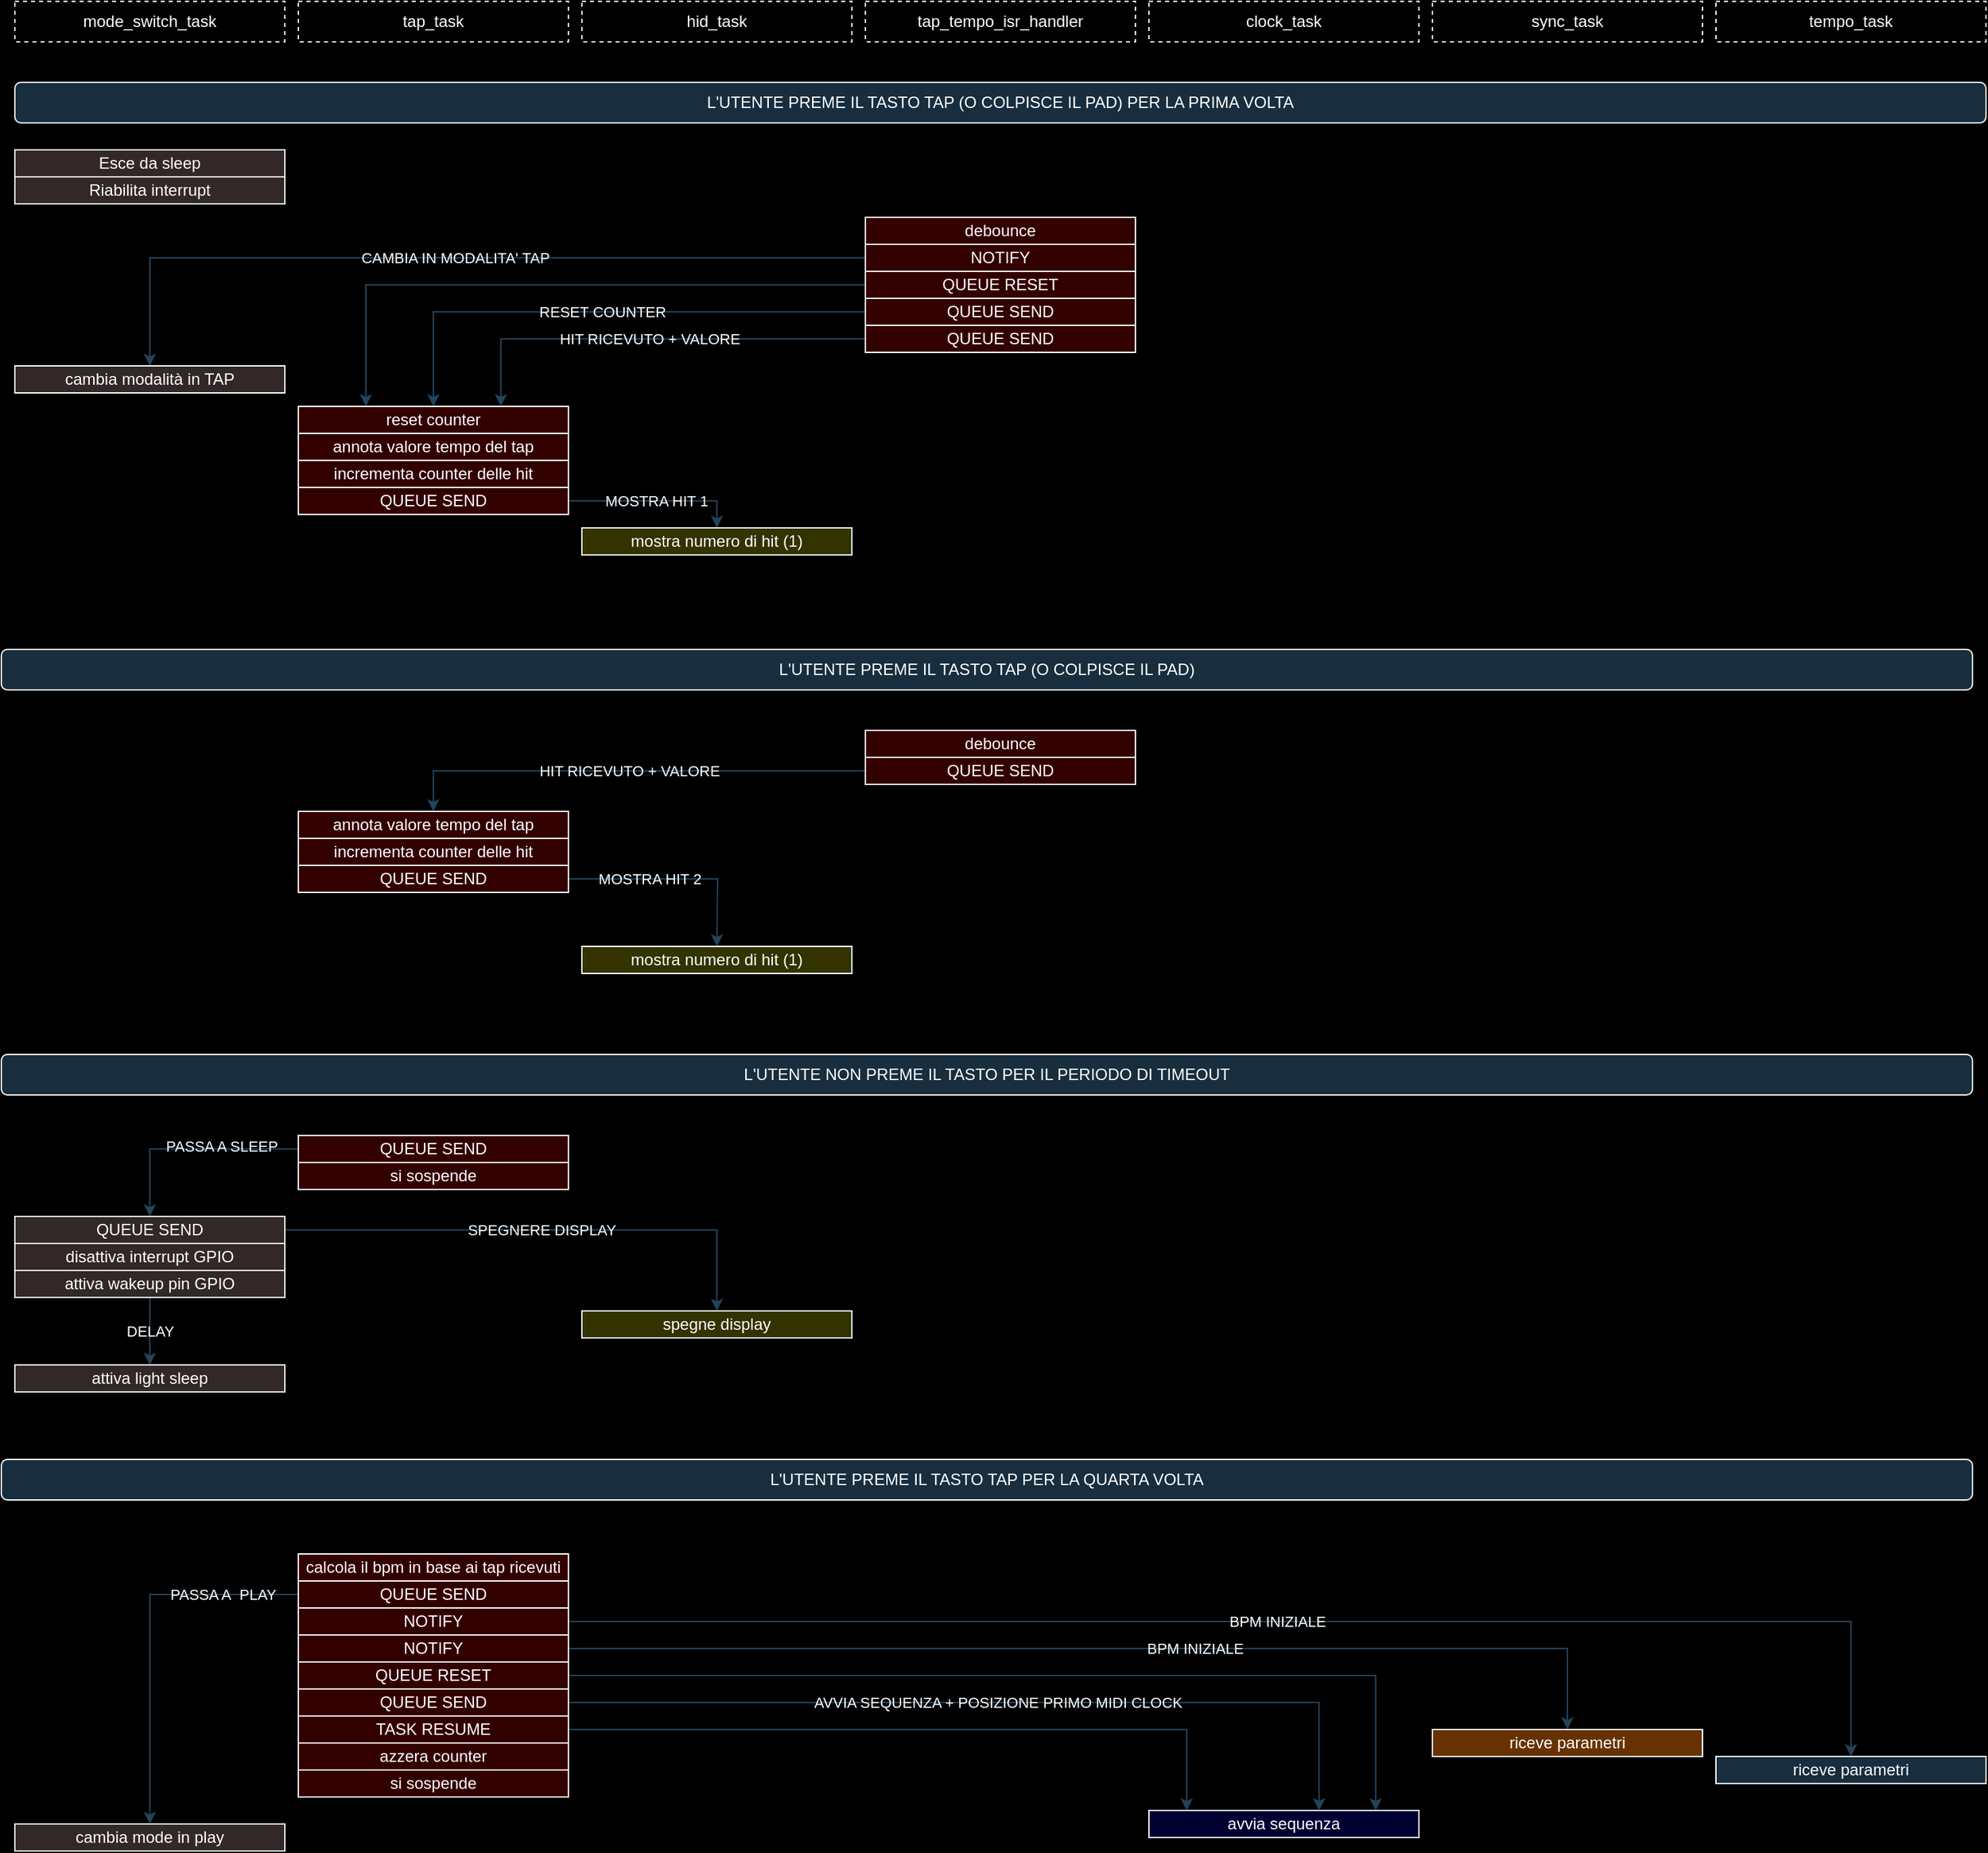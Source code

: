 <mxfile version="21.7.2" type="github">
  <diagram name="Page-1" id="I2XVdzow9aJ7vw_P53Os">
    <mxGraphModel dx="3987" dy="3000" grid="0" gridSize="10" guides="1" tooltips="1" connect="1" arrows="1" fold="1" page="1" pageScale="1" pageWidth="850" pageHeight="1100" background="#000000" math="0" shadow="0">
      <root>
        <mxCell id="0" />
        <mxCell id="1" parent="0" />
        <mxCell id="hhslKCSuNVBVUWtsOX8--3" value="&lt;div&gt;Riabilita interrupt&lt;br&gt;&lt;/div&gt;" style="rounded=0;whiteSpace=wrap;html=1;labelBackgroundColor=none;fillColor=#332828;strokeColor=#FFFFFF;fontColor=#FFFFFF;" parent="1" vertex="1">
          <mxGeometry x="-120" y="-620" width="200" height="20" as="geometry" />
        </mxCell>
        <mxCell id="hhslKCSuNVBVUWtsOX8--8" value="CAMBIA IN MODALITA&#39; TAP" style="edgeStyle=orthogonalEdgeStyle;rounded=0;orthogonalLoop=1;jettySize=auto;html=1;exitX=0;exitY=0.5;exitDx=0;exitDy=0;entryX=0.5;entryY=0;entryDx=0;entryDy=0;labelBackgroundColor=none;fontColor=#FFFFFF;strokeColor=#23445D;" parent="1" source="PhCDfMqtUbygox0qQyVL-4" target="hhslKCSuNVBVUWtsOX8--7" edge="1">
          <mxGeometry x="-0.001" relative="1" as="geometry">
            <mxPoint as="offset" />
            <mxPoint x="700" y="-467.5" as="sourcePoint" />
          </mxGeometry>
        </mxCell>
        <mxCell id="hhslKCSuNVBVUWtsOX8--12" value="" style="edgeStyle=orthogonalEdgeStyle;rounded=0;orthogonalLoop=1;jettySize=auto;html=1;exitX=0;exitY=0.5;exitDx=0;exitDy=0;entryX=0.25;entryY=0;entryDx=0;entryDy=0;labelBackgroundColor=none;fontColor=#FFFFFF;strokeColor=#23445D;" parent="1" source="PhCDfMqtUbygox0qQyVL-3" target="hhslKCSuNVBVUWtsOX8--5" edge="1">
          <mxGeometry relative="1" as="geometry">
            <mxPoint x="700" y="-455" as="sourcePoint" />
          </mxGeometry>
        </mxCell>
        <mxCell id="hhslKCSuNVBVUWtsOX8--13" value="RESET COUNTER" style="edgeStyle=orthogonalEdgeStyle;rounded=0;orthogonalLoop=1;jettySize=auto;html=1;exitX=0;exitY=0.5;exitDx=0;exitDy=0;entryX=0.5;entryY=0;entryDx=0;entryDy=0;labelBackgroundColor=none;fontColor=#FFFFFF;strokeColor=#23445D;" parent="1" source="PhCDfMqtUbygox0qQyVL-5" target="hhslKCSuNVBVUWtsOX8--5" edge="1">
          <mxGeometry relative="1" as="geometry">
            <mxPoint x="700" y="-442.5" as="sourcePoint" />
          </mxGeometry>
        </mxCell>
        <mxCell id="hhslKCSuNVBVUWtsOX8--17" value="MOSTRA HIT 1" style="edgeStyle=orthogonalEdgeStyle;rounded=0;orthogonalLoop=1;jettySize=auto;html=1;exitX=1;exitY=0.5;exitDx=0;exitDy=0;entryX=0.5;entryY=0;entryDx=0;entryDy=0;labelBackgroundColor=none;fontColor=#FFFFFF;strokeColor=#23445D;" parent="1" source="PhCDfMqtUbygox0qQyVL-10" target="hhslKCSuNVBVUWtsOX8--6" edge="1">
          <mxGeometry relative="1" as="geometry" />
        </mxCell>
        <mxCell id="hhslKCSuNVBVUWtsOX8--5" value="reset counter" style="rounded=0;whiteSpace=wrap;html=1;labelBackgroundColor=none;fillColor=#330000;strokeColor=#FFFFFF;fontColor=#FFFFFF;" parent="1" vertex="1">
          <mxGeometry x="90" y="-450" width="200" height="20" as="geometry" />
        </mxCell>
        <mxCell id="hhslKCSuNVBVUWtsOX8--6" value="mostra numero di hit (1)" style="rounded=0;whiteSpace=wrap;html=1;labelBackgroundColor=none;fillColor=#333300;strokeColor=#FFFFFF;fontColor=#FFFFFF;" parent="1" vertex="1">
          <mxGeometry x="300" y="-360" width="200" height="20" as="geometry" />
        </mxCell>
        <mxCell id="hhslKCSuNVBVUWtsOX8--7" value="cambia modalità in TAP" style="rounded=0;whiteSpace=wrap;html=1;labelBackgroundColor=none;fillColor=#332828;strokeColor=#FFFFFF;fontColor=#FFFFFF;" parent="1" vertex="1">
          <mxGeometry x="-120" y="-480" width="200" height="20" as="geometry" />
        </mxCell>
        <mxCell id="hhslKCSuNVBVUWtsOX8--21" value="debounce" style="rounded=0;whiteSpace=wrap;html=1;labelBackgroundColor=none;fillColor=#330000;strokeColor=#FFFFFF;fontColor=#FFFFFF;" parent="1" vertex="1">
          <mxGeometry x="510" y="-260" width="200" height="20" as="geometry" />
        </mxCell>
        <mxCell id="hhslKCSuNVBVUWtsOX8--22" value="MOSTRA HIT 2" style="edgeStyle=orthogonalEdgeStyle;rounded=0;orthogonalLoop=1;jettySize=auto;html=1;exitX=1;exitY=0.5;exitDx=0;exitDy=0;entryX=0.5;entryY=0;entryDx=0;entryDy=0;labelBackgroundColor=none;fontColor=#FFFFFF;strokeColor=#23445D;" parent="1" source="PhCDfMqtUbygox0qQyVL-16" edge="1">
          <mxGeometry x="-0.25" relative="1" as="geometry">
            <mxPoint x="400" y="-50" as="targetPoint" />
            <mxPoint as="offset" />
          </mxGeometry>
        </mxCell>
        <mxCell id="hhslKCSuNVBVUWtsOX8--28" style="edgeStyle=orthogonalEdgeStyle;rounded=0;orthogonalLoop=1;jettySize=auto;html=1;exitX=0;exitY=0.5;exitDx=0;exitDy=0;entryX=0.5;entryY=0;entryDx=0;entryDy=0;labelBackgroundColor=none;fontColor=#FFFFFF;strokeColor=#23445D;" parent="1" source="PhCDfMqtUbygox0qQyVL-20" target="hhslKCSuNVBVUWtsOX8--27" edge="1">
          <mxGeometry relative="1" as="geometry">
            <mxPoint x="80" y="100" as="sourcePoint" />
          </mxGeometry>
        </mxCell>
        <mxCell id="KNY3QH7jCXh7m2xdBfdu-1" value="PASSA A SLEEP" style="edgeLabel;html=1;align=center;verticalAlign=middle;resizable=0;points=[];labelBackgroundColor=none;fontColor=#FFFFFF;" parent="hhslKCSuNVBVUWtsOX8--28" vertex="1" connectable="0">
          <mxGeometry x="-0.28" y="-2" relative="1" as="geometry">
            <mxPoint as="offset" />
          </mxGeometry>
        </mxCell>
        <mxCell id="hhslKCSuNVBVUWtsOX8--26" value="si sospende" style="rounded=0;whiteSpace=wrap;html=1;labelBackgroundColor=none;fillColor=#330000;strokeColor=#FFFFFF;fontColor=#FFFFFF;" parent="1" vertex="1">
          <mxGeometry x="90" y="110" width="200" height="20" as="geometry" />
        </mxCell>
        <mxCell id="hhslKCSuNVBVUWtsOX8--32" value="SPEGNERE DISPLAY" style="edgeStyle=orthogonalEdgeStyle;rounded=0;orthogonalLoop=1;jettySize=auto;html=1;exitX=1;exitY=0.5;exitDx=0;exitDy=0;entryX=0.5;entryY=0;entryDx=0;entryDy=0;labelBackgroundColor=none;fontColor=#FFFFFF;strokeColor=#23445D;" parent="1" source="hhslKCSuNVBVUWtsOX8--27" target="hhslKCSuNVBVUWtsOX8--29" edge="1">
          <mxGeometry relative="1" as="geometry" />
        </mxCell>
        <mxCell id="hhslKCSuNVBVUWtsOX8--27" value="QUEUE SEND" style="rounded=0;whiteSpace=wrap;html=1;labelBackgroundColor=none;fillColor=#332828;strokeColor=#FFFFFF;fontColor=#FFFFFF;" parent="1" vertex="1">
          <mxGeometry x="-120" y="150" width="200" height="20" as="geometry" />
        </mxCell>
        <mxCell id="hhslKCSuNVBVUWtsOX8--29" value="spegne display" style="rounded=0;whiteSpace=wrap;html=1;labelBackgroundColor=none;fillColor=#333300;strokeColor=#FFFFFF;fontColor=#FFFFFF;" parent="1" vertex="1">
          <mxGeometry x="300" y="220" width="200" height="20" as="geometry" />
        </mxCell>
        <mxCell id="KNY3QH7jCXh7m2xdBfdu-22" style="edgeStyle=orthogonalEdgeStyle;rounded=0;orthogonalLoop=1;jettySize=auto;html=1;exitX=1;exitY=0.5;exitDx=0;exitDy=0;entryX=0.14;entryY=0;entryDx=0;entryDy=0;entryPerimeter=0;labelBackgroundColor=none;fontColor=#FFFFFF;strokeColor=#23445D;" parent="1" source="hhslKCSuNVBVUWtsOX8--35" target="hhslKCSuNVBVUWtsOX8--40" edge="1">
          <mxGeometry relative="1" as="geometry" />
        </mxCell>
        <mxCell id="hhslKCSuNVBVUWtsOX8--35" value="TASK RESUME" style="rounded=0;whiteSpace=wrap;html=1;labelBackgroundColor=none;fillColor=#330000;strokeColor=#FFFFFF;fontColor=#FFFFFF;" parent="1" vertex="1">
          <mxGeometry x="90" y="520" width="200" height="20" as="geometry" />
        </mxCell>
        <mxCell id="hhslKCSuNVBVUWtsOX8--38" value="cambia mode in play" style="rounded=0;whiteSpace=wrap;html=1;labelBackgroundColor=none;fillColor=#332828;strokeColor=#FFFFFF;fontColor=#FFFFFF;" parent="1" vertex="1">
          <mxGeometry x="-120" y="600" width="200" height="20" as="geometry" />
        </mxCell>
        <mxCell id="hhslKCSuNVBVUWtsOX8--40" value="avvia sequenza" style="rounded=0;whiteSpace=wrap;html=1;points=[[0,0,0,0,0],[0,0.25,0,0,0],[0,0.5,0,0,0],[0,0.75,0,0,0],[0,1,0,0,0],[0.14,0,0,0,0],[0.25,1,0,0,0],[0.38,0,0,0,0],[0.5,1,0,0,0],[0.63,0,0,0,0],[0.75,1,0,0,0],[0.84,0,0,0,0],[1,0,0,0,0],[1,0.25,0,0,0],[1,0.5,0,0,0],[1,0.75,0,0,0],[1,1,0,0,0]];labelBackgroundColor=none;fillColor=#000033;strokeColor=#FFFFFF;fontColor=#FFFFFF;" parent="1" vertex="1">
          <mxGeometry x="720" y="590" width="200" height="20" as="geometry" />
        </mxCell>
        <mxCell id="hhslKCSuNVBVUWtsOX8--44" value="riceve parametri" style="rounded=0;whiteSpace=wrap;html=1;labelBackgroundColor=none;fillColor=#663300;strokeColor=#FFFFFF;fontColor=#FFFFFF;" parent="1" vertex="1">
          <mxGeometry x="930" y="530" width="200" height="20" as="geometry" />
        </mxCell>
        <mxCell id="hhslKCSuNVBVUWtsOX8--45" value="riceve parametri" style="rounded=0;whiteSpace=wrap;html=1;labelBackgroundColor=none;fillColor=#182E3E;strokeColor=#FFFFFF;fontColor=#FFFFFF;" parent="1" vertex="1">
          <mxGeometry x="1140" y="550" width="200" height="20" as="geometry" />
        </mxCell>
        <mxCell id="PhCDfMqtUbygox0qQyVL-2" value="debounce" style="rounded=0;whiteSpace=wrap;html=1;labelBackgroundColor=none;fillColor=#330000;strokeColor=#FFFFFF;fontColor=#FFFFFF;" parent="1" vertex="1">
          <mxGeometry x="510" y="-590" width="200" height="20" as="geometry" />
        </mxCell>
        <mxCell id="PhCDfMqtUbygox0qQyVL-3" value="QUEUE RESET" style="rounded=0;whiteSpace=wrap;html=1;labelBackgroundColor=none;fillColor=#330000;strokeColor=#FFFFFF;fontColor=#FFFFFF;" parent="1" vertex="1">
          <mxGeometry x="510" y="-550" width="200" height="20" as="geometry" />
        </mxCell>
        <mxCell id="PhCDfMqtUbygox0qQyVL-4" value="NOTIFY" style="rounded=0;whiteSpace=wrap;html=1;labelBackgroundColor=none;fillColor=#330000;strokeColor=#FFFFFF;fontColor=#FFFFFF;" parent="1" vertex="1">
          <mxGeometry x="510" y="-570" width="200" height="20" as="geometry" />
        </mxCell>
        <mxCell id="PhCDfMqtUbygox0qQyVL-5" value="QUEUE SEND" style="rounded=0;whiteSpace=wrap;html=1;labelBackgroundColor=none;fillColor=#330000;strokeColor=#FFFFFF;fontColor=#FFFFFF;" parent="1" vertex="1">
          <mxGeometry x="510" y="-530" width="200" height="20" as="geometry" />
        </mxCell>
        <mxCell id="PhCDfMqtUbygox0qQyVL-7" value="HIT RICEVUTO + VALORE" style="edgeStyle=orthogonalEdgeStyle;rounded=0;orthogonalLoop=1;jettySize=auto;html=1;exitX=0;exitY=0.5;exitDx=0;exitDy=0;entryX=0.75;entryY=0;entryDx=0;entryDy=0;labelBackgroundColor=none;fontColor=#FFFFFF;strokeColor=#23445D;" parent="1" source="PhCDfMqtUbygox0qQyVL-6" target="hhslKCSuNVBVUWtsOX8--5" edge="1">
          <mxGeometry relative="1" as="geometry" />
        </mxCell>
        <mxCell id="PhCDfMqtUbygox0qQyVL-6" value="QUEUE SEND" style="rounded=0;whiteSpace=wrap;html=1;labelBackgroundColor=none;fillColor=#330000;strokeColor=#FFFFFF;fontColor=#FFFFFF;" parent="1" vertex="1">
          <mxGeometry x="510" y="-510" width="200" height="20" as="geometry" />
        </mxCell>
        <mxCell id="PhCDfMqtUbygox0qQyVL-8" value="annota valore tempo del tap" style="rounded=0;whiteSpace=wrap;html=1;labelBackgroundColor=none;fillColor=#330000;strokeColor=#FFFFFF;fontColor=#FFFFFF;" parent="1" vertex="1">
          <mxGeometry x="90" y="-430" width="200" height="20" as="geometry" />
        </mxCell>
        <mxCell id="PhCDfMqtUbygox0qQyVL-9" value="incrementa counter delle hit" style="rounded=0;whiteSpace=wrap;html=1;labelBackgroundColor=none;fillColor=#330000;strokeColor=#FFFFFF;fontColor=#FFFFFF;" parent="1" vertex="1">
          <mxGeometry x="90" y="-410" width="200" height="20" as="geometry" />
        </mxCell>
        <mxCell id="PhCDfMqtUbygox0qQyVL-10" value="QUEUE SEND" style="rounded=0;whiteSpace=wrap;html=1;labelBackgroundColor=none;fillColor=#330000;strokeColor=#FFFFFF;fontColor=#FFFFFF;" parent="1" vertex="1">
          <mxGeometry x="90" y="-390" width="200" height="20" as="geometry" />
        </mxCell>
        <mxCell id="PhCDfMqtUbygox0qQyVL-12" value="debounce" style="rounded=0;whiteSpace=wrap;html=1;labelBackgroundColor=none;fillColor=#330000;strokeColor=#FFFFFF;fontColor=#FFFFFF;" parent="1" vertex="1">
          <mxGeometry x="510" y="-210" width="200" height="20" as="geometry" />
        </mxCell>
        <mxCell id="PhCDfMqtUbygox0qQyVL-30" value="HIT RICEVUTO + VALORE" style="edgeStyle=orthogonalEdgeStyle;rounded=0;orthogonalLoop=1;jettySize=auto;html=1;exitX=0;exitY=0.5;exitDx=0;exitDy=0;entryX=0.5;entryY=0;entryDx=0;entryDy=0;labelBackgroundColor=none;fontColor=#FFFFFF;strokeColor=#23445D;" parent="1" source="PhCDfMqtUbygox0qQyVL-13" target="PhCDfMqtUbygox0qQyVL-14" edge="1">
          <mxGeometry relative="1" as="geometry" />
        </mxCell>
        <mxCell id="PhCDfMqtUbygox0qQyVL-13" value="QUEUE SEND" style="rounded=0;whiteSpace=wrap;html=1;labelBackgroundColor=none;fillColor=#330000;strokeColor=#FFFFFF;fontColor=#FFFFFF;" parent="1" vertex="1">
          <mxGeometry x="510" y="-190" width="200" height="20" as="geometry" />
        </mxCell>
        <mxCell id="PhCDfMqtUbygox0qQyVL-14" value="annota valore tempo del tap" style="rounded=0;whiteSpace=wrap;html=1;labelBackgroundColor=none;fillColor=#330000;strokeColor=#FFFFFF;fontColor=#FFFFFF;" parent="1" vertex="1">
          <mxGeometry x="90" y="-150" width="200" height="20" as="geometry" />
        </mxCell>
        <mxCell id="PhCDfMqtUbygox0qQyVL-15" value="incrementa counter delle hit" style="rounded=0;whiteSpace=wrap;html=1;labelBackgroundColor=none;fillColor=#330000;strokeColor=#FFFFFF;fontColor=#FFFFFF;" parent="1" vertex="1">
          <mxGeometry x="90" y="-130" width="200" height="20" as="geometry" />
        </mxCell>
        <mxCell id="PhCDfMqtUbygox0qQyVL-16" value="QUEUE SEND" style="rounded=0;whiteSpace=wrap;html=1;labelBackgroundColor=none;fillColor=#330000;strokeColor=#FFFFFF;fontColor=#FFFFFF;" parent="1" vertex="1">
          <mxGeometry x="90" y="-110" width="200" height="20" as="geometry" />
        </mxCell>
        <mxCell id="PhCDfMqtUbygox0qQyVL-17" value="&lt;div&gt;Esce da sleep&lt;/div&gt;" style="rounded=0;whiteSpace=wrap;html=1;labelBackgroundColor=none;fillColor=#332828;strokeColor=#FFFFFF;fontColor=#FFFFFF;" parent="1" vertex="1">
          <mxGeometry x="-120" y="-640" width="200" height="20" as="geometry" />
        </mxCell>
        <mxCell id="PhCDfMqtUbygox0qQyVL-20" value="QUEUE SEND" style="rounded=0;whiteSpace=wrap;html=1;labelBackgroundColor=none;fillColor=#330000;strokeColor=#FFFFFF;fontColor=#FFFFFF;" parent="1" vertex="1">
          <mxGeometry x="90" y="90" width="200" height="20" as="geometry" />
        </mxCell>
        <mxCell id="PhCDfMqtUbygox0qQyVL-22" value="disattiva interrupt GPIO" style="rounded=0;whiteSpace=wrap;html=1;labelBackgroundColor=none;fillColor=#332828;strokeColor=#FFFFFF;fontColor=#FFFFFF;" parent="1" vertex="1">
          <mxGeometry x="-120" y="170" width="200" height="20" as="geometry" />
        </mxCell>
        <mxCell id="KNY3QH7jCXh7m2xdBfdu-5" value="DELAY" style="edgeStyle=orthogonalEdgeStyle;rounded=0;orthogonalLoop=1;jettySize=auto;html=1;exitX=0.5;exitY=1;exitDx=0;exitDy=0;labelBackgroundColor=none;fontColor=#FFFFFF;strokeColor=#23445D;" parent="1" source="KNY3QH7jCXh7m2xdBfdu-2" target="KNY3QH7jCXh7m2xdBfdu-3" edge="1">
          <mxGeometry relative="1" as="geometry" />
        </mxCell>
        <mxCell id="KNY3QH7jCXh7m2xdBfdu-2" value="attiva wakeup pin GPIO" style="rounded=0;whiteSpace=wrap;html=1;labelBackgroundColor=none;fillColor=#332828;strokeColor=#FFFFFF;fontColor=#FFFFFF;" parent="1" vertex="1">
          <mxGeometry x="-120" y="190" width="200" height="20" as="geometry" />
        </mxCell>
        <mxCell id="KNY3QH7jCXh7m2xdBfdu-3" value="attiva light sleep" style="rounded=0;whiteSpace=wrap;html=1;labelBackgroundColor=none;fillColor=#332828;strokeColor=#FFFFFF;fontColor=#FFFFFF;" parent="1" vertex="1">
          <mxGeometry x="-120" y="260" width="200" height="20" as="geometry" />
        </mxCell>
        <mxCell id="KNY3QH7jCXh7m2xdBfdu-6" value="calcola il bpm in base ai tap ricevuti" style="rounded=0;whiteSpace=wrap;html=1;labelBackgroundColor=none;fillColor=#330000;strokeColor=#FFFFFF;fontColor=#FFFFFF;" parent="1" vertex="1">
          <mxGeometry x="90" y="400" width="200" height="20" as="geometry" />
        </mxCell>
        <mxCell id="KNY3QH7jCXh7m2xdBfdu-8" value="PASSA A&amp;nbsp; PLAY" style="edgeStyle=orthogonalEdgeStyle;rounded=0;orthogonalLoop=1;jettySize=auto;html=1;exitX=0;exitY=0.5;exitDx=0;exitDy=0;labelBackgroundColor=none;fontColor=#FFFFFF;strokeColor=#23445D;" parent="1" source="KNY3QH7jCXh7m2xdBfdu-7" target="hhslKCSuNVBVUWtsOX8--38" edge="1">
          <mxGeometry x="-0.6" relative="1" as="geometry">
            <mxPoint x="80" y="430" as="sourcePoint" />
            <mxPoint as="offset" />
          </mxGeometry>
        </mxCell>
        <mxCell id="KNY3QH7jCXh7m2xdBfdu-7" value="QUEUE SEND" style="rounded=0;whiteSpace=wrap;html=1;labelBackgroundColor=none;fillColor=#330000;strokeColor=#FFFFFF;fontColor=#FFFFFF;" parent="1" vertex="1">
          <mxGeometry x="90" y="420" width="200" height="20" as="geometry" />
        </mxCell>
        <mxCell id="KNY3QH7jCXh7m2xdBfdu-25" value="BPM INIZIALE" style="edgeStyle=orthogonalEdgeStyle;rounded=0;orthogonalLoop=1;jettySize=auto;html=1;exitX=1;exitY=0.5;exitDx=0;exitDy=0;entryX=0.5;entryY=0;entryDx=0;entryDy=0;labelBackgroundColor=none;fontColor=#FFFFFF;strokeColor=#23445D;" parent="1" source="KNY3QH7jCXh7m2xdBfdu-10" target="hhslKCSuNVBVUWtsOX8--45" edge="1">
          <mxGeometry relative="1" as="geometry" />
        </mxCell>
        <mxCell id="KNY3QH7jCXh7m2xdBfdu-10" value="NOTIFY" style="rounded=0;whiteSpace=wrap;html=1;labelBackgroundColor=none;fillColor=#330000;strokeColor=#FFFFFF;fontColor=#FFFFFF;" parent="1" vertex="1">
          <mxGeometry x="90" y="440" width="200" height="20" as="geometry" />
        </mxCell>
        <mxCell id="KNY3QH7jCXh7m2xdBfdu-24" style="edgeStyle=orthogonalEdgeStyle;rounded=0;orthogonalLoop=1;jettySize=auto;html=1;exitX=1;exitY=0.5;exitDx=0;exitDy=0;entryX=0.5;entryY=0;entryDx=0;entryDy=0;labelBackgroundColor=none;fontColor=#FFFFFF;strokeColor=#23445D;" parent="1" source="KNY3QH7jCXh7m2xdBfdu-11" target="hhslKCSuNVBVUWtsOX8--44" edge="1">
          <mxGeometry relative="1" as="geometry" />
        </mxCell>
        <mxCell id="N_LR9jjwNTu6T19EwOCL-4" value="BPM INIZIALE" style="edgeLabel;html=1;align=center;verticalAlign=middle;resizable=0;points=[];labelBackgroundColor=none;fontColor=#FFFFFF;" vertex="1" connectable="0" parent="KNY3QH7jCXh7m2xdBfdu-24">
          <mxGeometry x="0.16" relative="1" as="geometry">
            <mxPoint as="offset" />
          </mxGeometry>
        </mxCell>
        <mxCell id="KNY3QH7jCXh7m2xdBfdu-11" value="NOTIFY" style="rounded=0;whiteSpace=wrap;html=1;labelBackgroundColor=none;fillColor=#330000;strokeColor=#FFFFFF;fontColor=#FFFFFF;" parent="1" vertex="1">
          <mxGeometry x="90" y="460" width="200" height="20" as="geometry" />
        </mxCell>
        <mxCell id="KNY3QH7jCXh7m2xdBfdu-16" style="edgeStyle=orthogonalEdgeStyle;rounded=0;orthogonalLoop=1;jettySize=auto;html=1;exitX=1;exitY=0.5;exitDx=0;exitDy=0;entryX=0.84;entryY=0;entryDx=0;entryDy=0;entryPerimeter=0;labelBackgroundColor=none;fontColor=#FFFFFF;strokeColor=#23445D;" parent="1" source="KNY3QH7jCXh7m2xdBfdu-12" target="hhslKCSuNVBVUWtsOX8--40" edge="1">
          <mxGeometry relative="1" as="geometry" />
        </mxCell>
        <mxCell id="KNY3QH7jCXh7m2xdBfdu-12" value="QUEUE RESET" style="rounded=0;whiteSpace=wrap;html=1;labelBackgroundColor=none;fillColor=#330000;strokeColor=#FFFFFF;fontColor=#FFFFFF;" parent="1" vertex="1">
          <mxGeometry x="90" y="480" width="200" height="20" as="geometry" />
        </mxCell>
        <mxCell id="KNY3QH7jCXh7m2xdBfdu-17" value="AVVIA SEQUENZA + POSIZIONE PRIMO MIDI CLOCK" style="edgeStyle=orthogonalEdgeStyle;rounded=0;orthogonalLoop=1;jettySize=auto;html=1;exitX=1;exitY=0.5;exitDx=0;exitDy=0;entryX=0.63;entryY=0;entryDx=0;entryDy=0;entryPerimeter=0;labelBackgroundColor=none;fontColor=#FFFFFF;strokeColor=#23445D;" parent="1" source="KNY3QH7jCXh7m2xdBfdu-13" target="hhslKCSuNVBVUWtsOX8--40" edge="1">
          <mxGeometry relative="1" as="geometry" />
        </mxCell>
        <mxCell id="KNY3QH7jCXh7m2xdBfdu-13" value="QUEUE SEND" style="rounded=0;whiteSpace=wrap;html=1;labelBackgroundColor=none;fillColor=#330000;strokeColor=#FFFFFF;fontColor=#FFFFFF;" parent="1" vertex="1">
          <mxGeometry x="90" y="500" width="200" height="20" as="geometry" />
        </mxCell>
        <mxCell id="KNY3QH7jCXh7m2xdBfdu-20" value="si sospende" style="rounded=0;whiteSpace=wrap;html=1;labelBackgroundColor=none;fillColor=#330000;strokeColor=#FFFFFF;fontColor=#FFFFFF;" parent="1" vertex="1">
          <mxGeometry x="90" y="560" width="200" height="20" as="geometry" />
        </mxCell>
        <mxCell id="KNY3QH7jCXh7m2xdBfdu-23" value="azzera counter" style="rounded=0;whiteSpace=wrap;html=1;labelBackgroundColor=none;fillColor=#330000;strokeColor=#FFFFFF;fontColor=#FFFFFF;" parent="1" vertex="1">
          <mxGeometry x="90" y="540" width="200" height="20" as="geometry" />
        </mxCell>
        <mxCell id="KNY3QH7jCXh7m2xdBfdu-34" value="mode_switch_task" style="rounded=0;whiteSpace=wrap;html=1;labelBackgroundColor=none;fillColor=none;strokeColor=#FFFFFF;fontColor=#FFFFFF;dashed=1;" parent="1" vertex="1">
          <mxGeometry x="-120" y="-750" width="200" height="30" as="geometry" />
        </mxCell>
        <mxCell id="KNY3QH7jCXh7m2xdBfdu-37" value="tap_task" style="rounded=0;whiteSpace=wrap;html=1;labelBackgroundColor=none;fillColor=none;strokeColor=#FFFFFF;fontColor=#FFFFFF;dashed=1;" parent="1" vertex="1">
          <mxGeometry x="90" y="-750" width="200" height="30" as="geometry" />
        </mxCell>
        <mxCell id="KNY3QH7jCXh7m2xdBfdu-39" value="hid_task" style="rounded=0;whiteSpace=wrap;html=1;labelBackgroundColor=none;fillColor=none;strokeColor=#FFFFFF;fontColor=#FFFFFF;dashed=1;" parent="1" vertex="1">
          <mxGeometry x="300" y="-750" width="200" height="30" as="geometry" />
        </mxCell>
        <mxCell id="KNY3QH7jCXh7m2xdBfdu-40" value="tap_tempo_isr_handler" style="rounded=0;whiteSpace=wrap;html=1;labelBackgroundColor=none;fillColor=none;strokeColor=#FFFFFF;fontColor=#FFFFFF;dashed=1;" parent="1" vertex="1">
          <mxGeometry x="510" y="-750" width="200" height="30" as="geometry" />
        </mxCell>
        <mxCell id="KNY3QH7jCXh7m2xdBfdu-44" value="clock_task" style="rounded=0;whiteSpace=wrap;html=1;labelBackgroundColor=none;fillColor=none;strokeColor=#FFFFFF;fontColor=#FFFFFF;dashed=1;" parent="1" vertex="1">
          <mxGeometry x="720" y="-750" width="200" height="30" as="geometry" />
        </mxCell>
        <mxCell id="KNY3QH7jCXh7m2xdBfdu-49" value="tempo_task" style="rounded=0;whiteSpace=wrap;html=1;labelBackgroundColor=none;fillColor=none;strokeColor=#FFFFFF;fontColor=#FFFFFF;dashed=1;" parent="1" vertex="1">
          <mxGeometry x="1140" y="-750" width="200" height="30" as="geometry" />
        </mxCell>
        <mxCell id="KNY3QH7jCXh7m2xdBfdu-50" value="sync_task" style="rounded=0;whiteSpace=wrap;html=1;labelBackgroundColor=none;fillColor=none;strokeColor=#FFFFFF;fontColor=#FFFFFF;dashed=1;" parent="1" vertex="1">
          <mxGeometry x="930" y="-750" width="200" height="30" as="geometry" />
        </mxCell>
        <mxCell id="3c09y6IFcqSazc1PMEqd-8" value="L&#39;UTENTE PREME IL TASTO TAP (O COLPISCE IL PAD) PER LA PRIMA VOLTA " style="rounded=1;whiteSpace=wrap;html=1;strokeColor=#FFFFFF;fontColor=#FFFFFF;fillColor=#182E3E;" parent="1" vertex="1">
          <mxGeometry x="-120" y="-690" width="1460" height="30" as="geometry" />
        </mxCell>
        <mxCell id="3c09y6IFcqSazc1PMEqd-9" value="L&#39;UTENTE PREME IL TASTO TAP (O COLPISCE IL PAD)" style="rounded=1;whiteSpace=wrap;html=1;strokeColor=#FFFFFF;fontColor=#FFFFFF;fillColor=#182E3E;" parent="1" vertex="1">
          <mxGeometry x="-130" y="-270" width="1460" height="30" as="geometry" />
        </mxCell>
        <mxCell id="3c09y6IFcqSazc1PMEqd-10" value="L&#39;UTENTE NON PREME IL TASTO PER IL PERIODO DI TIMEOUT" style="rounded=1;whiteSpace=wrap;html=1;strokeColor=#FFFFFF;fontColor=#FFFFFF;fillColor=#182E3E;" parent="1" vertex="1">
          <mxGeometry x="-130" y="30" width="1460" height="30" as="geometry" />
        </mxCell>
        <mxCell id="N_LR9jjwNTu6T19EwOCL-2" value="mostra numero di hit (1)" style="rounded=0;whiteSpace=wrap;html=1;labelBackgroundColor=none;fillColor=#333300;strokeColor=#FFFFFF;fontColor=#FFFFFF;" vertex="1" parent="1">
          <mxGeometry x="300" y="-50" width="200" height="20" as="geometry" />
        </mxCell>
        <mxCell id="N_LR9jjwNTu6T19EwOCL-3" value="L&#39;UTENTE PREME IL TASTO TAP PER LA QUARTA VOLTA" style="rounded=1;whiteSpace=wrap;html=1;strokeColor=#FFFFFF;fontColor=#FFFFFF;fillColor=#182E3E;" vertex="1" parent="1">
          <mxGeometry x="-130" y="330" width="1460" height="30" as="geometry" />
        </mxCell>
      </root>
    </mxGraphModel>
  </diagram>
</mxfile>
